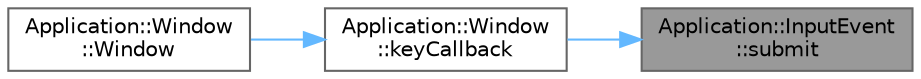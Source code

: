 digraph "Application::InputEvent::submit"
{
 // LATEX_PDF_SIZE
  bgcolor="transparent";
  edge [fontname=Helvetica,fontsize=10,labelfontname=Helvetica,labelfontsize=10];
  node [fontname=Helvetica,fontsize=10,shape=box,height=0.2,width=0.4];
  rankdir="RL";
  Node1 [id="Node000001",label="Application::InputEvent\l::submit",height=0.2,width=0.4,color="gray40", fillcolor="grey60", style="filled", fontcolor="black",tooltip="Envía una acción de entrada."];
  Node1 -> Node2 [id="edge1_Node000001_Node000002",dir="back",color="steelblue1",style="solid",tooltip=" "];
  Node2 [id="Node000002",label="Application::Window\l::keyCallback",height=0.2,width=0.4,color="grey40", fillcolor="white", style="filled",URL="$class_application_1_1_window.html#a5c68c8220ebe7c6c7001ac2e6f6e1659",tooltip="Callback para eventos de teclado."];
  Node2 -> Node3 [id="edge2_Node000002_Node000003",dir="back",color="steelblue1",style="solid",tooltip=" "];
  Node3 [id="Node000003",label="Application::Window\l::Window",height=0.2,width=0.4,color="grey40", fillcolor="white", style="filled",URL="$class_application_1_1_window.html#a4e6e9b428039985395e5c7904d7f1e71",tooltip="Constructor que crea la ventana con dimensiones específicas."];
}
